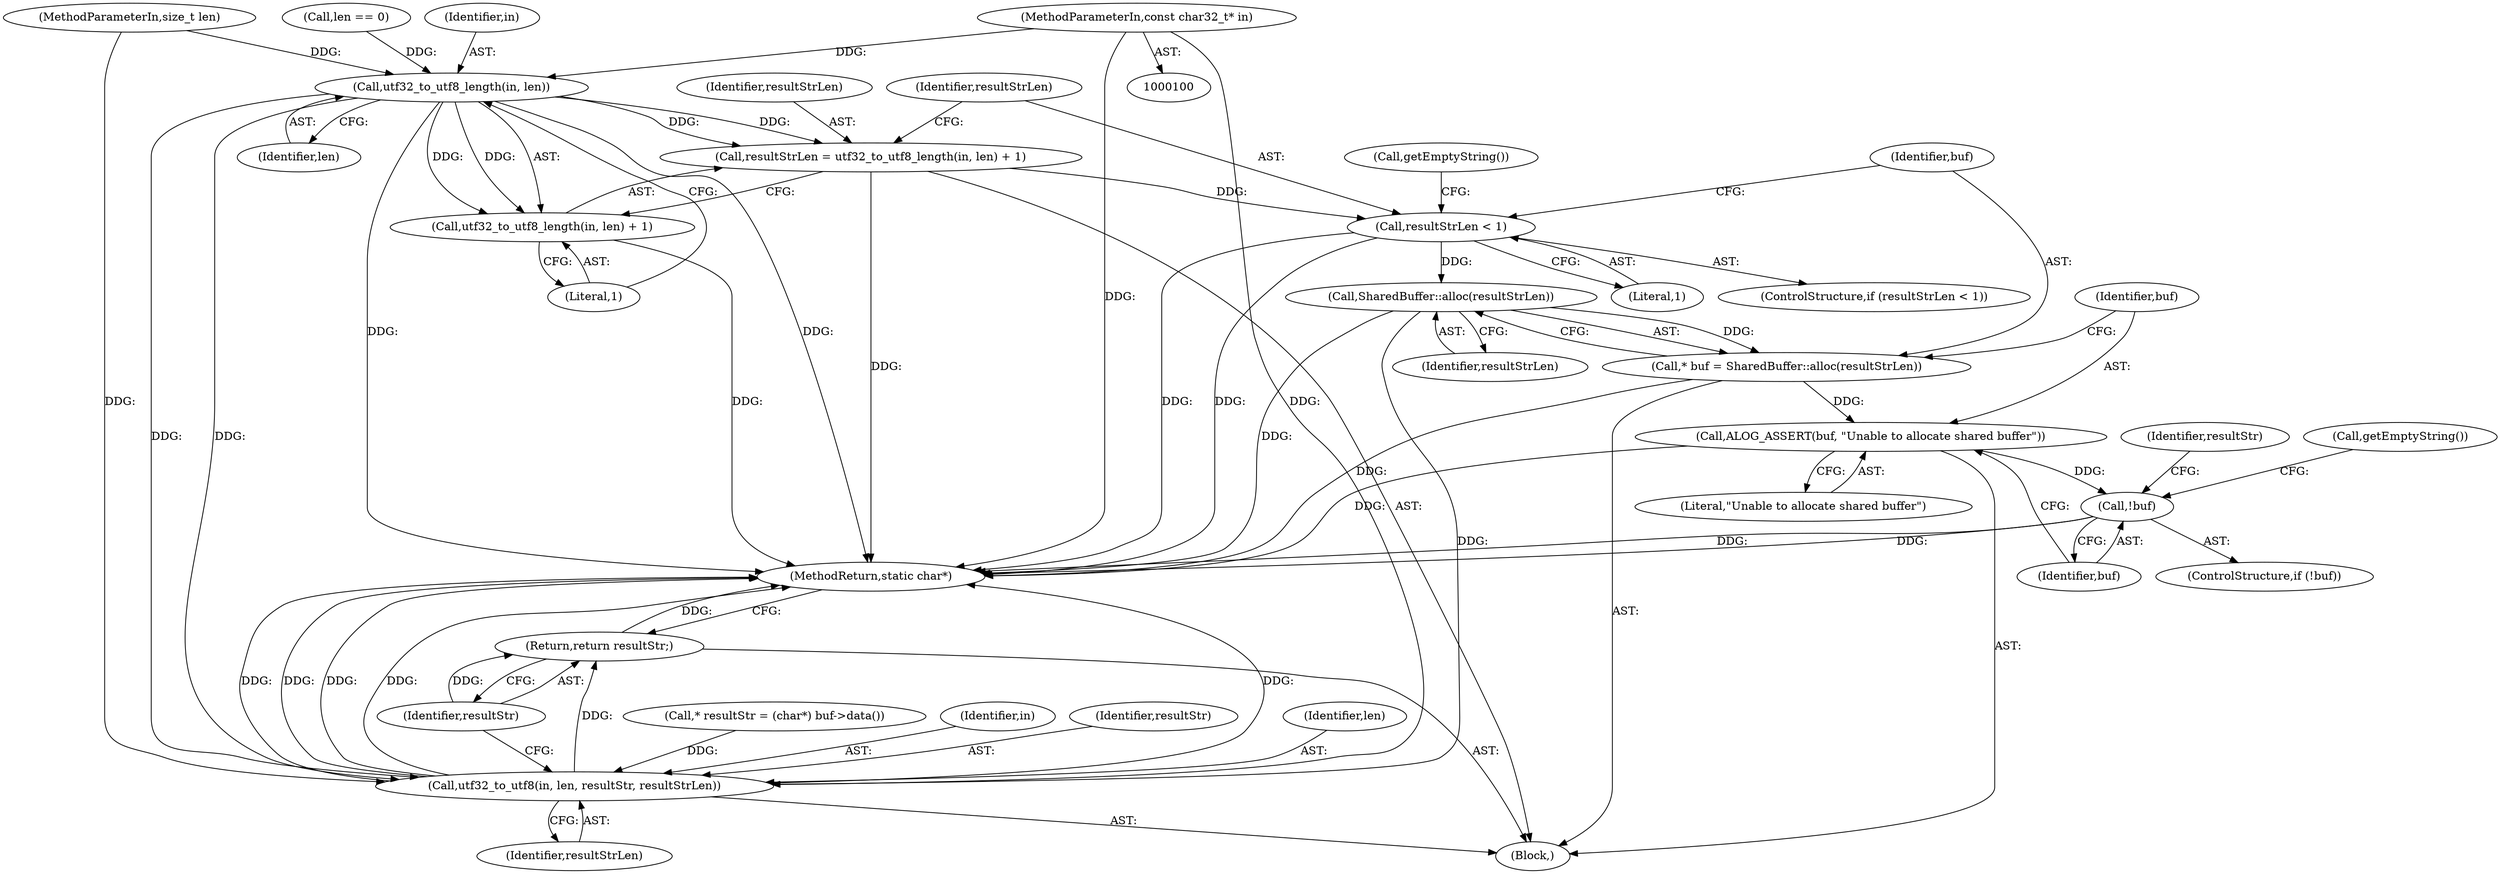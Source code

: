 digraph "0_Android_ecf5fd58a8f50362ce9e8d4245a33d56f29f142b_0@pointer" {
"1000101" [label="(MethodParameterIn,const char32_t* in)"];
"1000115" [label="(Call,utf32_to_utf8_length(in, len))"];
"1000112" [label="(Call,resultStrLen = utf32_to_utf8_length(in, len) + 1)"];
"1000120" [label="(Call,resultStrLen < 1)"];
"1000129" [label="(Call,SharedBuffer::alloc(resultStrLen))"];
"1000127" [label="(Call,* buf = SharedBuffer::alloc(resultStrLen))"];
"1000131" [label="(Call,ALOG_ASSERT(buf, \"Unable to allocate shared buffer\"))"];
"1000135" [label="(Call,!buf)"];
"1000146" [label="(Call,utf32_to_utf8(in, len, resultStr, resultStrLen))"];
"1000151" [label="(Return,return resultStr;)"];
"1000114" [label="(Call,utf32_to_utf8_length(in, len) + 1)"];
"1000101" [label="(MethodParameterIn,const char32_t* in)"];
"1000141" [label="(Call,* resultStr = (char*) buf->data())"];
"1000117" [label="(Identifier,len)"];
"1000119" [label="(ControlStructure,if (resultStrLen < 1))"];
"1000142" [label="(Identifier,resultStr)"];
"1000105" [label="(Call,len == 0)"];
"1000153" [label="(MethodReturn,static char*)"];
"1000103" [label="(Block,)"];
"1000115" [label="(Call,utf32_to_utf8_length(in, len))"];
"1000118" [label="(Literal,1)"];
"1000136" [label="(Identifier,buf)"];
"1000129" [label="(Call,SharedBuffer::alloc(resultStrLen))"];
"1000135" [label="(Call,!buf)"];
"1000150" [label="(Identifier,resultStrLen)"];
"1000113" [label="(Identifier,resultStrLen)"];
"1000151" [label="(Return,return resultStr;)"];
"1000147" [label="(Identifier,in)"];
"1000112" [label="(Call,resultStrLen = utf32_to_utf8_length(in, len) + 1)"];
"1000131" [label="(Call,ALOG_ASSERT(buf, \"Unable to allocate shared buffer\"))"];
"1000133" [label="(Literal,\"Unable to allocate shared buffer\")"];
"1000134" [label="(ControlStructure,if (!buf))"];
"1000149" [label="(Identifier,resultStr)"];
"1000122" [label="(Literal,1)"];
"1000128" [label="(Identifier,buf)"];
"1000152" [label="(Identifier,resultStr)"];
"1000102" [label="(MethodParameterIn,size_t len)"];
"1000125" [label="(Call,getEmptyString())"];
"1000132" [label="(Identifier,buf)"];
"1000116" [label="(Identifier,in)"];
"1000139" [label="(Call,getEmptyString())"];
"1000120" [label="(Call,resultStrLen < 1)"];
"1000127" [label="(Call,* buf = SharedBuffer::alloc(resultStrLen))"];
"1000148" [label="(Identifier,len)"];
"1000114" [label="(Call,utf32_to_utf8_length(in, len) + 1)"];
"1000146" [label="(Call,utf32_to_utf8(in, len, resultStr, resultStrLen))"];
"1000130" [label="(Identifier,resultStrLen)"];
"1000121" [label="(Identifier,resultStrLen)"];
"1000101" -> "1000100"  [label="AST: "];
"1000101" -> "1000153"  [label="DDG: "];
"1000101" -> "1000115"  [label="DDG: "];
"1000101" -> "1000146"  [label="DDG: "];
"1000115" -> "1000114"  [label="AST: "];
"1000115" -> "1000117"  [label="CFG: "];
"1000116" -> "1000115"  [label="AST: "];
"1000117" -> "1000115"  [label="AST: "];
"1000118" -> "1000115"  [label="CFG: "];
"1000115" -> "1000153"  [label="DDG: "];
"1000115" -> "1000153"  [label="DDG: "];
"1000115" -> "1000112"  [label="DDG: "];
"1000115" -> "1000112"  [label="DDG: "];
"1000115" -> "1000114"  [label="DDG: "];
"1000115" -> "1000114"  [label="DDG: "];
"1000105" -> "1000115"  [label="DDG: "];
"1000102" -> "1000115"  [label="DDG: "];
"1000115" -> "1000146"  [label="DDG: "];
"1000115" -> "1000146"  [label="DDG: "];
"1000112" -> "1000103"  [label="AST: "];
"1000112" -> "1000114"  [label="CFG: "];
"1000113" -> "1000112"  [label="AST: "];
"1000114" -> "1000112"  [label="AST: "];
"1000121" -> "1000112"  [label="CFG: "];
"1000112" -> "1000153"  [label="DDG: "];
"1000112" -> "1000120"  [label="DDG: "];
"1000120" -> "1000119"  [label="AST: "];
"1000120" -> "1000122"  [label="CFG: "];
"1000121" -> "1000120"  [label="AST: "];
"1000122" -> "1000120"  [label="AST: "];
"1000125" -> "1000120"  [label="CFG: "];
"1000128" -> "1000120"  [label="CFG: "];
"1000120" -> "1000153"  [label="DDG: "];
"1000120" -> "1000153"  [label="DDG: "];
"1000120" -> "1000129"  [label="DDG: "];
"1000129" -> "1000127"  [label="AST: "];
"1000129" -> "1000130"  [label="CFG: "];
"1000130" -> "1000129"  [label="AST: "];
"1000127" -> "1000129"  [label="CFG: "];
"1000129" -> "1000153"  [label="DDG: "];
"1000129" -> "1000127"  [label="DDG: "];
"1000129" -> "1000146"  [label="DDG: "];
"1000127" -> "1000103"  [label="AST: "];
"1000128" -> "1000127"  [label="AST: "];
"1000132" -> "1000127"  [label="CFG: "];
"1000127" -> "1000153"  [label="DDG: "];
"1000127" -> "1000131"  [label="DDG: "];
"1000131" -> "1000103"  [label="AST: "];
"1000131" -> "1000133"  [label="CFG: "];
"1000132" -> "1000131"  [label="AST: "];
"1000133" -> "1000131"  [label="AST: "];
"1000136" -> "1000131"  [label="CFG: "];
"1000131" -> "1000153"  [label="DDG: "];
"1000131" -> "1000135"  [label="DDG: "];
"1000135" -> "1000134"  [label="AST: "];
"1000135" -> "1000136"  [label="CFG: "];
"1000136" -> "1000135"  [label="AST: "];
"1000139" -> "1000135"  [label="CFG: "];
"1000142" -> "1000135"  [label="CFG: "];
"1000135" -> "1000153"  [label="DDG: "];
"1000135" -> "1000153"  [label="DDG: "];
"1000146" -> "1000103"  [label="AST: "];
"1000146" -> "1000150"  [label="CFG: "];
"1000147" -> "1000146"  [label="AST: "];
"1000148" -> "1000146"  [label="AST: "];
"1000149" -> "1000146"  [label="AST: "];
"1000150" -> "1000146"  [label="AST: "];
"1000152" -> "1000146"  [label="CFG: "];
"1000146" -> "1000153"  [label="DDG: "];
"1000146" -> "1000153"  [label="DDG: "];
"1000146" -> "1000153"  [label="DDG: "];
"1000146" -> "1000153"  [label="DDG: "];
"1000146" -> "1000153"  [label="DDG: "];
"1000102" -> "1000146"  [label="DDG: "];
"1000141" -> "1000146"  [label="DDG: "];
"1000146" -> "1000151"  [label="DDG: "];
"1000151" -> "1000103"  [label="AST: "];
"1000151" -> "1000152"  [label="CFG: "];
"1000152" -> "1000151"  [label="AST: "];
"1000153" -> "1000151"  [label="CFG: "];
"1000151" -> "1000153"  [label="DDG: "];
"1000152" -> "1000151"  [label="DDG: "];
"1000114" -> "1000118"  [label="CFG: "];
"1000118" -> "1000114"  [label="AST: "];
"1000114" -> "1000153"  [label="DDG: "];
}
